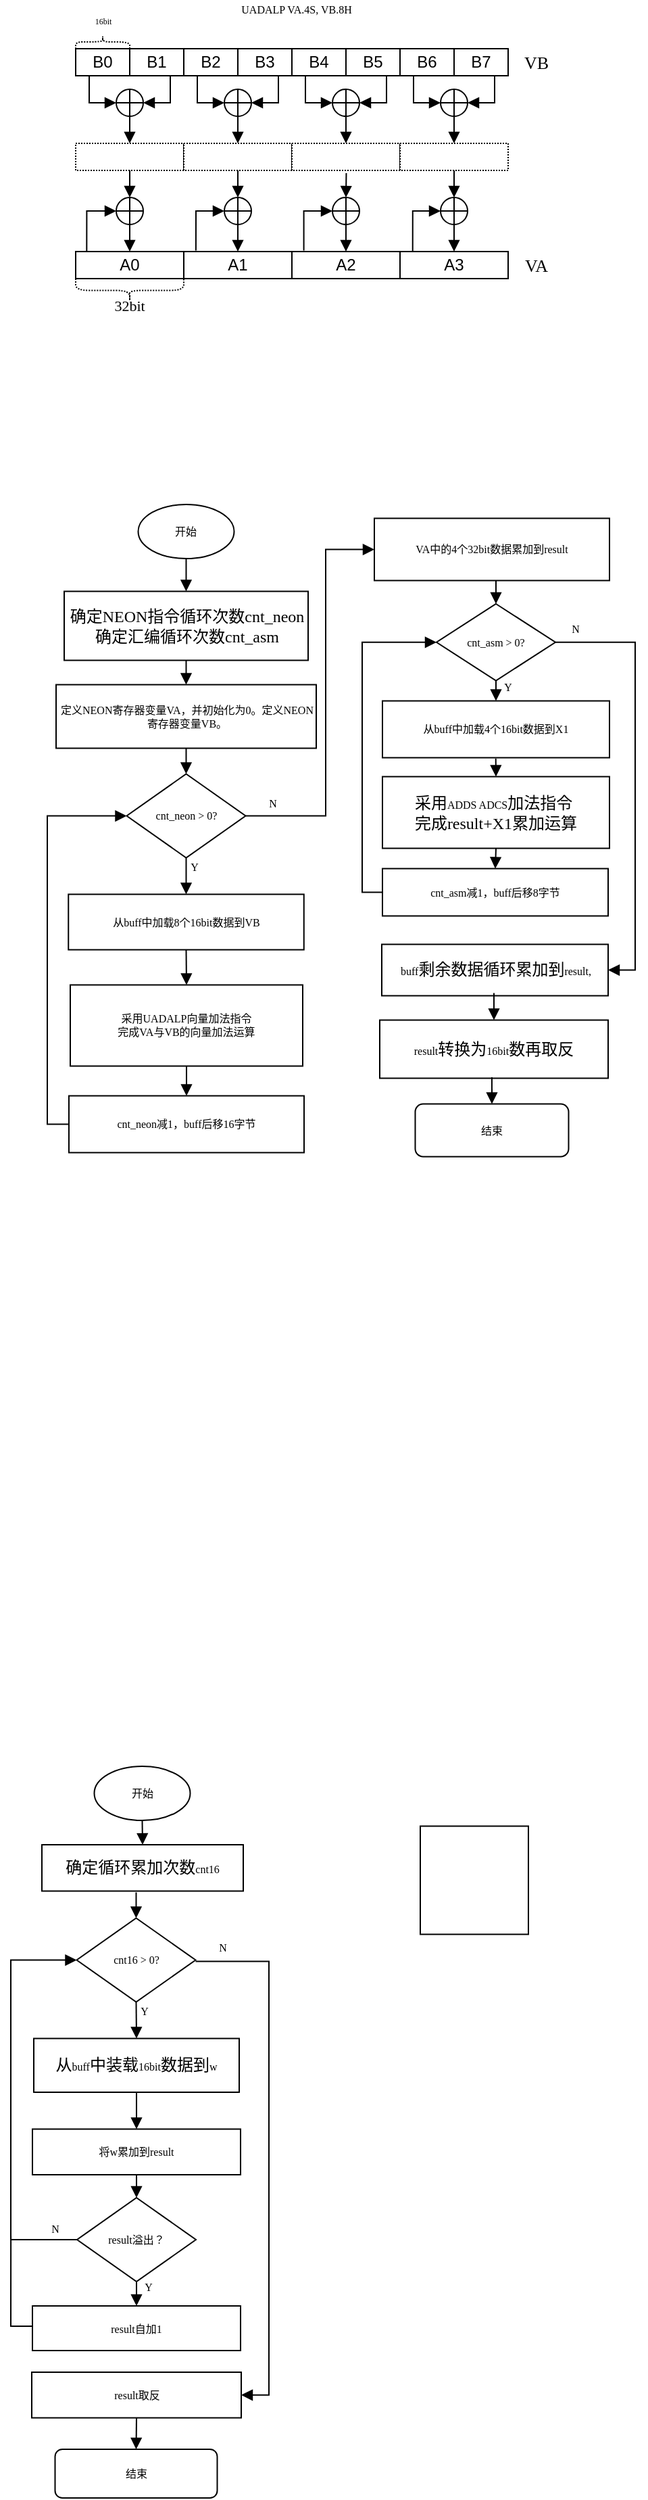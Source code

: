 <mxfile version="13.6.10" type="github"><diagram id="Lnte_WEfcDO_MIfuDpNf" name="Page-1"><mxGraphModel dx="1422" dy="833" grid="0" gridSize="10" guides="1" tooltips="1" connect="1" arrows="1" fold="1" page="1" pageScale="1" pageWidth="827" pageHeight="1169" math="0" shadow="0"><root><mxCell id="0"/><mxCell id="1" parent="0"/><mxCell id="fcdrYSFOJbBy99ptjeKJ-1" value="B0" style="rounded=0;whiteSpace=wrap;html=1;" parent="1" vertex="1"><mxGeometry x="210" y="80" width="40" height="20" as="geometry"/></mxCell><mxCell id="fcdrYSFOJbBy99ptjeKJ-7" style="edgeStyle=none;rounded=0;orthogonalLoop=1;jettySize=auto;html=1;entryX=0.5;entryY=1;entryDx=0;entryDy=0;endArrow=none;endFill=0;" parent="1" edge="1"><mxGeometry relative="1" as="geometry"><mxPoint x="285" y="100" as="sourcePoint"/><mxPoint x="285" y="100" as="targetPoint"/></mxGeometry></mxCell><mxCell id="fcdrYSFOJbBy99ptjeKJ-10" style="edgeStyle=none;rounded=0;orthogonalLoop=1;jettySize=auto;html=1;endArrow=none;endFill=0;" parent="1" edge="1"><mxGeometry relative="1" as="geometry"><mxPoint x="270" y="100" as="sourcePoint"/><mxPoint x="270" y="100" as="targetPoint"/></mxGeometry></mxCell><mxCell id="fcdrYSFOJbBy99ptjeKJ-15" value="B1" style="rounded=0;whiteSpace=wrap;html=1;" parent="1" vertex="1"><mxGeometry x="250" y="80" width="40" height="20" as="geometry"/></mxCell><mxCell id="fcdrYSFOJbBy99ptjeKJ-19" style="edgeStyle=orthogonalEdgeStyle;rounded=0;orthogonalLoop=1;jettySize=auto;html=1;exitX=0;exitY=0.5;exitDx=0;exitDy=0;entryX=0.25;entryY=1;entryDx=0;entryDy=0;endArrow=none;endFill=0;startArrow=block;startFill=1;" parent="1" source="fcdrYSFOJbBy99ptjeKJ-16" target="fcdrYSFOJbBy99ptjeKJ-1" edge="1"><mxGeometry relative="1" as="geometry"/></mxCell><mxCell id="fcdrYSFOJbBy99ptjeKJ-21" style="edgeStyle=orthogonalEdgeStyle;rounded=0;orthogonalLoop=1;jettySize=auto;html=1;exitX=1;exitY=0.5;exitDx=0;exitDy=0;entryX=0.75;entryY=1;entryDx=0;entryDy=0;endArrow=none;endFill=0;startArrow=block;startFill=1;" parent="1" source="fcdrYSFOJbBy99ptjeKJ-16" target="fcdrYSFOJbBy99ptjeKJ-15" edge="1"><mxGeometry relative="1" as="geometry"/></mxCell><mxCell id="fcdrYSFOJbBy99ptjeKJ-16" value="" style="shape=orEllipse;perimeter=ellipsePerimeter;whiteSpace=wrap;html=1;backgroundOutline=1;" parent="1" vertex="1"><mxGeometry x="240" y="110" width="20" height="20" as="geometry"/></mxCell><mxCell id="fcdrYSFOJbBy99ptjeKJ-22" value="B2" style="rounded=0;whiteSpace=wrap;html=1;" parent="1" vertex="1"><mxGeometry x="290" y="80" width="40" height="20" as="geometry"/></mxCell><mxCell id="fcdrYSFOJbBy99ptjeKJ-23" style="edgeStyle=none;rounded=0;orthogonalLoop=1;jettySize=auto;html=1;entryX=0.5;entryY=1;entryDx=0;entryDy=0;endArrow=none;endFill=0;" parent="1" edge="1"><mxGeometry relative="1" as="geometry"><mxPoint x="365" y="100" as="sourcePoint"/><mxPoint x="365" y="100" as="targetPoint"/></mxGeometry></mxCell><mxCell id="fcdrYSFOJbBy99ptjeKJ-24" style="edgeStyle=none;rounded=0;orthogonalLoop=1;jettySize=auto;html=1;endArrow=none;endFill=0;" parent="1" edge="1"><mxGeometry relative="1" as="geometry"><mxPoint x="350" y="100" as="sourcePoint"/><mxPoint x="350" y="100" as="targetPoint"/></mxGeometry></mxCell><mxCell id="fcdrYSFOJbBy99ptjeKJ-25" value="B3" style="rounded=0;whiteSpace=wrap;html=1;" parent="1" vertex="1"><mxGeometry x="330" y="80" width="40" height="20" as="geometry"/></mxCell><mxCell id="fcdrYSFOJbBy99ptjeKJ-26" style="edgeStyle=orthogonalEdgeStyle;rounded=0;orthogonalLoop=1;jettySize=auto;html=1;exitX=0;exitY=0.5;exitDx=0;exitDy=0;entryX=0.25;entryY=1;entryDx=0;entryDy=0;endArrow=none;endFill=0;startArrow=block;startFill=1;" parent="1" source="fcdrYSFOJbBy99ptjeKJ-28" target="fcdrYSFOJbBy99ptjeKJ-22" edge="1"><mxGeometry relative="1" as="geometry"/></mxCell><mxCell id="fcdrYSFOJbBy99ptjeKJ-27" style="edgeStyle=orthogonalEdgeStyle;rounded=0;orthogonalLoop=1;jettySize=auto;html=1;exitX=1;exitY=0.5;exitDx=0;exitDy=0;entryX=0.75;entryY=1;entryDx=0;entryDy=0;endArrow=none;endFill=0;startArrow=block;startFill=1;" parent="1" source="fcdrYSFOJbBy99ptjeKJ-28" target="fcdrYSFOJbBy99ptjeKJ-25" edge="1"><mxGeometry relative="1" as="geometry"/></mxCell><mxCell id="fcdrYSFOJbBy99ptjeKJ-28" value="" style="shape=orEllipse;perimeter=ellipsePerimeter;whiteSpace=wrap;html=1;backgroundOutline=1;" parent="1" vertex="1"><mxGeometry x="320" y="110" width="20" height="20" as="geometry"/></mxCell><mxCell id="fcdrYSFOJbBy99ptjeKJ-29" value="B4" style="rounded=0;whiteSpace=wrap;html=1;" parent="1" vertex="1"><mxGeometry x="370" y="80" width="40" height="20" as="geometry"/></mxCell><mxCell id="fcdrYSFOJbBy99ptjeKJ-30" style="edgeStyle=none;rounded=0;orthogonalLoop=1;jettySize=auto;html=1;entryX=0.5;entryY=1;entryDx=0;entryDy=0;endArrow=none;endFill=0;" parent="1" edge="1"><mxGeometry relative="1" as="geometry"><mxPoint x="445" y="100" as="sourcePoint"/><mxPoint x="445" y="100" as="targetPoint"/></mxGeometry></mxCell><mxCell id="fcdrYSFOJbBy99ptjeKJ-31" style="edgeStyle=none;rounded=0;orthogonalLoop=1;jettySize=auto;html=1;endArrow=none;endFill=0;" parent="1" edge="1"><mxGeometry relative="1" as="geometry"><mxPoint x="430" y="100" as="sourcePoint"/><mxPoint x="430" y="100" as="targetPoint"/></mxGeometry></mxCell><mxCell id="fcdrYSFOJbBy99ptjeKJ-32" value="B5" style="rounded=0;whiteSpace=wrap;html=1;" parent="1" vertex="1"><mxGeometry x="410" y="80" width="40" height="20" as="geometry"/></mxCell><mxCell id="fcdrYSFOJbBy99ptjeKJ-33" style="edgeStyle=orthogonalEdgeStyle;rounded=0;orthogonalLoop=1;jettySize=auto;html=1;exitX=0;exitY=0.5;exitDx=0;exitDy=0;entryX=0.25;entryY=1;entryDx=0;entryDy=0;endArrow=none;endFill=0;startArrow=block;startFill=1;" parent="1" source="fcdrYSFOJbBy99ptjeKJ-35" target="fcdrYSFOJbBy99ptjeKJ-29" edge="1"><mxGeometry relative="1" as="geometry"/></mxCell><mxCell id="fcdrYSFOJbBy99ptjeKJ-34" style="edgeStyle=orthogonalEdgeStyle;rounded=0;orthogonalLoop=1;jettySize=auto;html=1;exitX=1;exitY=0.5;exitDx=0;exitDy=0;entryX=0.75;entryY=1;entryDx=0;entryDy=0;endArrow=none;endFill=0;startArrow=block;startFill=1;" parent="1" source="fcdrYSFOJbBy99ptjeKJ-35" target="fcdrYSFOJbBy99ptjeKJ-32" edge="1"><mxGeometry relative="1" as="geometry"/></mxCell><mxCell id="fcdrYSFOJbBy99ptjeKJ-35" value="" style="shape=orEllipse;perimeter=ellipsePerimeter;whiteSpace=wrap;html=1;backgroundOutline=1;" parent="1" vertex="1"><mxGeometry x="400" y="110" width="20" height="20" as="geometry"/></mxCell><mxCell id="fcdrYSFOJbBy99ptjeKJ-36" value="B6" style="rounded=0;whiteSpace=wrap;html=1;" parent="1" vertex="1"><mxGeometry x="450" y="80" width="40" height="20" as="geometry"/></mxCell><mxCell id="fcdrYSFOJbBy99ptjeKJ-37" style="edgeStyle=none;rounded=0;orthogonalLoop=1;jettySize=auto;html=1;entryX=0.5;entryY=1;entryDx=0;entryDy=0;endArrow=none;endFill=0;" parent="1" edge="1"><mxGeometry relative="1" as="geometry"><mxPoint x="525" y="100" as="sourcePoint"/><mxPoint x="525" y="100" as="targetPoint"/></mxGeometry></mxCell><mxCell id="fcdrYSFOJbBy99ptjeKJ-38" style="edgeStyle=none;rounded=0;orthogonalLoop=1;jettySize=auto;html=1;endArrow=none;endFill=0;" parent="1" edge="1"><mxGeometry relative="1" as="geometry"><mxPoint x="510" y="100" as="sourcePoint"/><mxPoint x="510" y="100" as="targetPoint"/></mxGeometry></mxCell><mxCell id="fcdrYSFOJbBy99ptjeKJ-39" value="B7" style="rounded=0;whiteSpace=wrap;html=1;" parent="1" vertex="1"><mxGeometry x="490" y="80" width="40" height="20" as="geometry"/></mxCell><mxCell id="fcdrYSFOJbBy99ptjeKJ-40" style="edgeStyle=orthogonalEdgeStyle;rounded=0;orthogonalLoop=1;jettySize=auto;html=1;exitX=0;exitY=0.5;exitDx=0;exitDy=0;entryX=0.25;entryY=1;entryDx=0;entryDy=0;endArrow=none;endFill=0;startArrow=block;startFill=1;" parent="1" source="fcdrYSFOJbBy99ptjeKJ-42" target="fcdrYSFOJbBy99ptjeKJ-36" edge="1"><mxGeometry relative="1" as="geometry"/></mxCell><mxCell id="fcdrYSFOJbBy99ptjeKJ-41" style="edgeStyle=orthogonalEdgeStyle;rounded=0;orthogonalLoop=1;jettySize=auto;html=1;exitX=1;exitY=0.5;exitDx=0;exitDy=0;entryX=0.75;entryY=1;entryDx=0;entryDy=0;endArrow=none;endFill=0;startArrow=block;startFill=1;" parent="1" source="fcdrYSFOJbBy99ptjeKJ-42" target="fcdrYSFOJbBy99ptjeKJ-39" edge="1"><mxGeometry relative="1" as="geometry"/></mxCell><mxCell id="fcdrYSFOJbBy99ptjeKJ-42" value="" style="shape=orEllipse;perimeter=ellipsePerimeter;whiteSpace=wrap;html=1;backgroundOutline=1;" parent="1" vertex="1"><mxGeometry x="480" y="110" width="20" height="20" as="geometry"/></mxCell><mxCell id="fcdrYSFOJbBy99ptjeKJ-57" style="edgeStyle=orthogonalEdgeStyle;rounded=0;orthogonalLoop=1;jettySize=auto;html=1;exitX=0.5;exitY=0;exitDx=0;exitDy=0;entryX=0.5;entryY=1;entryDx=0;entryDy=0;startArrow=block;startFill=1;endArrow=none;endFill=0;" parent="1" source="fcdrYSFOJbBy99ptjeKJ-44" target="fcdrYSFOJbBy99ptjeKJ-16" edge="1"><mxGeometry relative="1" as="geometry"/></mxCell><mxCell id="fcdrYSFOJbBy99ptjeKJ-44" value="" style="rounded=0;whiteSpace=wrap;html=1;dashed=1;dashPattern=1 1;" parent="1" vertex="1"><mxGeometry x="210" y="150" width="80" height="20" as="geometry"/></mxCell><mxCell id="fcdrYSFOJbBy99ptjeKJ-58" style="edgeStyle=orthogonalEdgeStyle;rounded=0;orthogonalLoop=1;jettySize=auto;html=1;exitX=0.5;exitY=0;exitDx=0;exitDy=0;entryX=0.5;entryY=1;entryDx=0;entryDy=0;startArrow=block;startFill=1;endArrow=none;endFill=0;" parent="1" source="fcdrYSFOJbBy99ptjeKJ-45" target="fcdrYSFOJbBy99ptjeKJ-28" edge="1"><mxGeometry relative="1" as="geometry"/></mxCell><mxCell id="fcdrYSFOJbBy99ptjeKJ-45" value="" style="rounded=0;whiteSpace=wrap;html=1;dashed=1;dashPattern=1 1;" parent="1" vertex="1"><mxGeometry x="290" y="150" width="80" height="20" as="geometry"/></mxCell><mxCell id="fcdrYSFOJbBy99ptjeKJ-59" style="edgeStyle=orthogonalEdgeStyle;rounded=0;orthogonalLoop=1;jettySize=auto;html=1;exitX=0.5;exitY=0;exitDx=0;exitDy=0;entryX=0.5;entryY=1;entryDx=0;entryDy=0;startArrow=block;startFill=1;endArrow=none;endFill=0;" parent="1" source="fcdrYSFOJbBy99ptjeKJ-46" target="fcdrYSFOJbBy99ptjeKJ-35" edge="1"><mxGeometry relative="1" as="geometry"/></mxCell><mxCell id="fcdrYSFOJbBy99ptjeKJ-46" value="" style="rounded=0;whiteSpace=wrap;html=1;dashed=1;dashPattern=1 1;" parent="1" vertex="1"><mxGeometry x="370" y="150" width="80" height="20" as="geometry"/></mxCell><mxCell id="fcdrYSFOJbBy99ptjeKJ-60" style="edgeStyle=orthogonalEdgeStyle;rounded=0;orthogonalLoop=1;jettySize=auto;html=1;exitX=0.5;exitY=0;exitDx=0;exitDy=0;entryX=0.5;entryY=1;entryDx=0;entryDy=0;startArrow=block;startFill=1;endArrow=none;endFill=0;" parent="1" source="fcdrYSFOJbBy99ptjeKJ-47" target="fcdrYSFOJbBy99ptjeKJ-42" edge="1"><mxGeometry relative="1" as="geometry"/></mxCell><mxCell id="fcdrYSFOJbBy99ptjeKJ-47" value="" style="rounded=0;whiteSpace=wrap;html=1;dashed=1;dashPattern=1 1;" parent="1" vertex="1"><mxGeometry x="450" y="150" width="80" height="20" as="geometry"/></mxCell><mxCell id="fcdrYSFOJbBy99ptjeKJ-65" style="edgeStyle=orthogonalEdgeStyle;rounded=0;orthogonalLoop=1;jettySize=auto;html=1;exitX=0.5;exitY=0;exitDx=0;exitDy=0;entryX=0.5;entryY=1;entryDx=0;entryDy=0;startArrow=block;startFill=1;endArrow=none;endFill=0;" parent="1" source="fcdrYSFOJbBy99ptjeKJ-48" target="fcdrYSFOJbBy99ptjeKJ-52" edge="1"><mxGeometry relative="1" as="geometry"/></mxCell><mxCell id="fcdrYSFOJbBy99ptjeKJ-48" value="A0" style="rounded=0;whiteSpace=wrap;html=1;" parent="1" vertex="1"><mxGeometry x="210" y="230" width="80" height="20" as="geometry"/></mxCell><mxCell id="fcdrYSFOJbBy99ptjeKJ-66" style="edgeStyle=orthogonalEdgeStyle;rounded=0;orthogonalLoop=1;jettySize=auto;html=1;exitX=0.5;exitY=0;exitDx=0;exitDy=0;entryX=0.5;entryY=1;entryDx=0;entryDy=0;startArrow=block;startFill=1;endArrow=none;endFill=0;" parent="1" source="fcdrYSFOJbBy99ptjeKJ-49" target="fcdrYSFOJbBy99ptjeKJ-53" edge="1"><mxGeometry relative="1" as="geometry"/></mxCell><mxCell id="fcdrYSFOJbBy99ptjeKJ-49" value="A1" style="rounded=0;whiteSpace=wrap;html=1;" parent="1" vertex="1"><mxGeometry x="290" y="230" width="80" height="20" as="geometry"/></mxCell><mxCell id="fcdrYSFOJbBy99ptjeKJ-67" style="edgeStyle=orthogonalEdgeStyle;rounded=0;orthogonalLoop=1;jettySize=auto;html=1;exitX=0.5;exitY=0;exitDx=0;exitDy=0;entryX=0.5;entryY=1;entryDx=0;entryDy=0;startArrow=block;startFill=1;endArrow=none;endFill=0;" parent="1" source="fcdrYSFOJbBy99ptjeKJ-50" target="fcdrYSFOJbBy99ptjeKJ-54" edge="1"><mxGeometry relative="1" as="geometry"/></mxCell><mxCell id="fcdrYSFOJbBy99ptjeKJ-50" value="A2" style="rounded=0;whiteSpace=wrap;html=1;" parent="1" vertex="1"><mxGeometry x="370" y="230" width="80" height="20" as="geometry"/></mxCell><mxCell id="fcdrYSFOJbBy99ptjeKJ-68" style="edgeStyle=orthogonalEdgeStyle;rounded=0;orthogonalLoop=1;jettySize=auto;html=1;exitX=0.5;exitY=0;exitDx=0;exitDy=0;entryX=0.5;entryY=1;entryDx=0;entryDy=0;startArrow=block;startFill=1;endArrow=none;endFill=0;" parent="1" source="fcdrYSFOJbBy99ptjeKJ-51" target="fcdrYSFOJbBy99ptjeKJ-55" edge="1"><mxGeometry relative="1" as="geometry"/></mxCell><mxCell id="fcdrYSFOJbBy99ptjeKJ-51" value="A3" style="rounded=0;whiteSpace=wrap;html=1;" parent="1" vertex="1"><mxGeometry x="450" y="230" width="80" height="20" as="geometry"/></mxCell><mxCell id="fcdrYSFOJbBy99ptjeKJ-64" style="edgeStyle=orthogonalEdgeStyle;rounded=0;orthogonalLoop=1;jettySize=auto;html=1;exitX=0.5;exitY=0;exitDx=0;exitDy=0;entryX=0.5;entryY=1;entryDx=0;entryDy=0;startArrow=block;startFill=1;endArrow=none;endFill=0;" parent="1" source="fcdrYSFOJbBy99ptjeKJ-52" target="fcdrYSFOJbBy99ptjeKJ-44" edge="1"><mxGeometry relative="1" as="geometry"/></mxCell><mxCell id="fcdrYSFOJbBy99ptjeKJ-72" style="edgeStyle=orthogonalEdgeStyle;rounded=0;orthogonalLoop=1;jettySize=auto;html=1;exitX=0;exitY=0.5;exitDx=0;exitDy=0;entryX=0.102;entryY=-0.026;entryDx=0;entryDy=0;entryPerimeter=0;startArrow=block;startFill=1;endArrow=none;endFill=0;" parent="1" source="fcdrYSFOJbBy99ptjeKJ-52" target="fcdrYSFOJbBy99ptjeKJ-48" edge="1"><mxGeometry relative="1" as="geometry"/></mxCell><mxCell id="fcdrYSFOJbBy99ptjeKJ-52" value="" style="shape=orEllipse;perimeter=ellipsePerimeter;whiteSpace=wrap;html=1;backgroundOutline=1;" parent="1" vertex="1"><mxGeometry x="240" y="190" width="20" height="20" as="geometry"/></mxCell><mxCell id="fcdrYSFOJbBy99ptjeKJ-63" style="edgeStyle=orthogonalEdgeStyle;rounded=0;orthogonalLoop=1;jettySize=auto;html=1;exitX=0.5;exitY=0;exitDx=0;exitDy=0;entryX=0.5;entryY=1;entryDx=0;entryDy=0;startArrow=block;startFill=1;endArrow=none;endFill=0;" parent="1" source="fcdrYSFOJbBy99ptjeKJ-53" target="fcdrYSFOJbBy99ptjeKJ-45" edge="1"><mxGeometry relative="1" as="geometry"/></mxCell><mxCell id="fcdrYSFOJbBy99ptjeKJ-71" style="edgeStyle=orthogonalEdgeStyle;rounded=0;orthogonalLoop=1;jettySize=auto;html=1;exitX=0;exitY=0.5;exitDx=0;exitDy=0;entryX=0.112;entryY=-0.04;entryDx=0;entryDy=0;entryPerimeter=0;startArrow=block;startFill=1;endArrow=none;endFill=0;" parent="1" source="fcdrYSFOJbBy99ptjeKJ-53" target="fcdrYSFOJbBy99ptjeKJ-49" edge="1"><mxGeometry relative="1" as="geometry"/></mxCell><mxCell id="fcdrYSFOJbBy99ptjeKJ-53" value="" style="shape=orEllipse;perimeter=ellipsePerimeter;whiteSpace=wrap;html=1;backgroundOutline=1;" parent="1" vertex="1"><mxGeometry x="320" y="190" width="20" height="20" as="geometry"/></mxCell><mxCell id="fcdrYSFOJbBy99ptjeKJ-62" style="edgeStyle=orthogonalEdgeStyle;rounded=0;orthogonalLoop=1;jettySize=auto;html=1;exitX=0.5;exitY=0;exitDx=0;exitDy=0;entryX=0.503;entryY=1.099;entryDx=0;entryDy=0;entryPerimeter=0;startArrow=block;startFill=1;endArrow=none;endFill=0;" parent="1" source="fcdrYSFOJbBy99ptjeKJ-54" target="fcdrYSFOJbBy99ptjeKJ-46" edge="1"><mxGeometry relative="1" as="geometry"/></mxCell><mxCell id="fcdrYSFOJbBy99ptjeKJ-70" style="edgeStyle=orthogonalEdgeStyle;rounded=0;orthogonalLoop=1;jettySize=auto;html=1;exitX=0;exitY=0.5;exitDx=0;exitDy=0;entryX=0.11;entryY=-0.035;entryDx=0;entryDy=0;entryPerimeter=0;startArrow=block;startFill=1;endArrow=none;endFill=0;" parent="1" source="fcdrYSFOJbBy99ptjeKJ-54" target="fcdrYSFOJbBy99ptjeKJ-50" edge="1"><mxGeometry relative="1" as="geometry"/></mxCell><mxCell id="fcdrYSFOJbBy99ptjeKJ-54" value="" style="shape=orEllipse;perimeter=ellipsePerimeter;whiteSpace=wrap;html=1;backgroundOutline=1;" parent="1" vertex="1"><mxGeometry x="400" y="190" width="20" height="20" as="geometry"/></mxCell><mxCell id="fcdrYSFOJbBy99ptjeKJ-61" style="edgeStyle=orthogonalEdgeStyle;rounded=0;orthogonalLoop=1;jettySize=auto;html=1;exitX=0.5;exitY=0;exitDx=0;exitDy=0;entryX=0.5;entryY=1;entryDx=0;entryDy=0;startArrow=block;startFill=1;endArrow=none;endFill=0;" parent="1" source="fcdrYSFOJbBy99ptjeKJ-55" target="fcdrYSFOJbBy99ptjeKJ-47" edge="1"><mxGeometry relative="1" as="geometry"/></mxCell><mxCell id="fcdrYSFOJbBy99ptjeKJ-69" style="edgeStyle=orthogonalEdgeStyle;rounded=0;orthogonalLoop=1;jettySize=auto;html=1;exitX=0;exitY=0.5;exitDx=0;exitDy=0;entryX=0.117;entryY=-0.004;entryDx=0;entryDy=0;entryPerimeter=0;startArrow=block;startFill=1;endArrow=none;endFill=0;" parent="1" source="fcdrYSFOJbBy99ptjeKJ-55" target="fcdrYSFOJbBy99ptjeKJ-51" edge="1"><mxGeometry relative="1" as="geometry"/></mxCell><mxCell id="fcdrYSFOJbBy99ptjeKJ-55" value="" style="shape=orEllipse;perimeter=ellipsePerimeter;whiteSpace=wrap;html=1;backgroundOutline=1;" parent="1" vertex="1"><mxGeometry x="480" y="190" width="20" height="20" as="geometry"/></mxCell><mxCell id="fcdrYSFOJbBy99ptjeKJ-73" value="" style="shape=curlyBracket;whiteSpace=wrap;html=1;rounded=1;dashed=1;dashPattern=1 1;rotation=90;" parent="1" vertex="1"><mxGeometry x="225" y="55" width="10" height="40" as="geometry"/></mxCell><mxCell id="fcdrYSFOJbBy99ptjeKJ-75" value="16bit" style="text;html=1;align=center;verticalAlign=middle;resizable=0;points=[];autosize=1;fontSize=6;fontFamily=Times New Roman;" parent="1" vertex="1"><mxGeometry x="210" y="55" width="40" height="10" as="geometry"/></mxCell><mxCell id="fcdrYSFOJbBy99ptjeKJ-76" value="" style="shape=curlyBracket;whiteSpace=wrap;html=1;rounded=1;dashed=1;dashPattern=1 1;fontFamily=Times New Roman;fontSize=6;fontColor=#000000;rotation=-90;size=0.5;" parent="1" vertex="1"><mxGeometry x="241.25" y="218.75" width="17.5" height="80" as="geometry"/></mxCell><mxCell id="fcdrYSFOJbBy99ptjeKJ-78" value="&lt;font style=&quot;font-size: 11px&quot;&gt;32bit&lt;/font&gt;" style="text;html=1;strokeColor=none;fillColor=none;align=center;verticalAlign=middle;whiteSpace=wrap;rounded=0;dashed=1;dashPattern=1 1;fontFamily=Times New Roman;fontSize=2;fontColor=#000000;" parent="1" vertex="1"><mxGeometry x="230" y="260" width="40" height="20" as="geometry"/></mxCell><mxCell id="fcdrYSFOJbBy99ptjeKJ-110" value="&lt;font style=&quot;font-size: 13px&quot;&gt;VB&lt;/font&gt;" style="text;html=1;strokeColor=none;fillColor=none;align=center;verticalAlign=middle;whiteSpace=wrap;rounded=0;dashed=1;dashPattern=1 1;fontFamily=Times New Roman;fontSize=2;fontColor=#000000;" parent="1" vertex="1"><mxGeometry x="533" y="80" width="36" height="19" as="geometry"/></mxCell><mxCell id="fcdrYSFOJbBy99ptjeKJ-111" value="&lt;font style=&quot;font-size: 13px&quot;&gt;VA&lt;/font&gt;" style="text;html=1;strokeColor=none;fillColor=none;align=center;verticalAlign=middle;whiteSpace=wrap;rounded=0;dashed=1;dashPattern=1 1;fontFamily=Times New Roman;fontSize=2;fontColor=#000000;" parent="1" vertex="1"><mxGeometry x="531" y="230" width="40" height="20" as="geometry"/></mxCell><mxCell id="fcdrYSFOJbBy99ptjeKJ-112" value="UADALP VA.4S, VB.8H" style="text;html=1;align=center;verticalAlign=middle;resizable=0;points=[];autosize=1;fontSize=8;fontFamily=Times New Roman;fontColor=#000000;" parent="1" vertex="1"><mxGeometry x="306" y="44" width="133" height="14" as="geometry"/></mxCell><mxCell id="fcdrYSFOJbBy99ptjeKJ-113" value="开始" style="ellipse;whiteSpace=wrap;html=1;fontFamily=Times New Roman;fontSize=8;fontColor=#000000;" parent="1" vertex="1"><mxGeometry x="256.25" y="417" width="71" height="40" as="geometry"/></mxCell><mxCell id="fcdrYSFOJbBy99ptjeKJ-134" style="edgeStyle=orthogonalEdgeStyle;rounded=0;orthogonalLoop=1;jettySize=auto;html=1;exitX=0.5;exitY=0;exitDx=0;exitDy=0;entryX=0.5;entryY=1;entryDx=0;entryDy=0;startArrow=block;startFill=1;endArrow=none;endFill=0;fontFamily=Times New Roman;fontSize=8;fontColor=#000000;" parent="1" source="fcdrYSFOJbBy99ptjeKJ-114" target="fcdrYSFOJbBy99ptjeKJ-113" edge="1"><mxGeometry relative="1" as="geometry"/></mxCell><mxCell id="fcdrYSFOJbBy99ptjeKJ-114" value="&lt;span style=&quot;font-size: 12px;&quot;&gt;确定&lt;/span&gt;&lt;span style=&quot;font-size: 12px;&quot;&gt;NEON&lt;/span&gt;&lt;font face=&quot;楷体_GB2312&quot; style=&quot;font-size: 12px;&quot;&gt;指令循环次数&lt;/font&gt;&lt;span style=&quot;font-size: 12px;&quot;&gt;cnt_neon&lt;/span&gt;&lt;span style=&quot;font-size: 12px;&quot;&gt;&lt;br&gt;&lt;/span&gt;&lt;p class=&quot;MsoNormal&quot; style=&quot;margin: 0pt 0pt 0.0pt;&quot;&gt;&lt;font style=&quot;font-size: 12px&quot;&gt;&lt;span&gt;&lt;font face=&quot;楷体_GB2312&quot; style=&quot;font-size: 12px&quot;&gt;确定汇编循环次数&lt;/font&gt;&lt;/span&gt;&lt;span&gt;cnt_asm&lt;/span&gt;&lt;/font&gt;&lt;/p&gt;" style="rounded=0;whiteSpace=wrap;html=1;fontFamily=Times New Roman;fontSize=8;fontColor=#000000;align=center;" parent="1" vertex="1"><mxGeometry x="201.5" y="481.25" width="180.5" height="51" as="geometry"/></mxCell><mxCell id="fcdrYSFOJbBy99ptjeKJ-136" style="edgeStyle=orthogonalEdgeStyle;rounded=0;orthogonalLoop=1;jettySize=auto;html=1;exitX=0.5;exitY=0;exitDx=0;exitDy=0;entryX=0.5;entryY=1;entryDx=0;entryDy=0;startArrow=block;startFill=1;endArrow=none;endFill=0;fontFamily=Times New Roman;fontSize=8;fontColor=#000000;" parent="1" source="fcdrYSFOJbBy99ptjeKJ-115" target="fcdrYSFOJbBy99ptjeKJ-118" edge="1"><mxGeometry relative="1" as="geometry"/></mxCell><mxCell id="fcdrYSFOJbBy99ptjeKJ-143" style="edgeStyle=orthogonalEdgeStyle;rounded=0;orthogonalLoop=1;jettySize=auto;html=1;exitX=0;exitY=0.5;exitDx=0;exitDy=0;entryX=0;entryY=0.5;entryDx=0;entryDy=0;startArrow=block;startFill=1;endArrow=none;endFill=0;fontFamily=Times New Roman;fontSize=8;fontColor=#000000;" parent="1" source="fcdrYSFOJbBy99ptjeKJ-115" target="fcdrYSFOJbBy99ptjeKJ-119" edge="1"><mxGeometry relative="1" as="geometry"><Array as="points"><mxPoint x="189" y="647.25"/><mxPoint x="189" y="875.25"/></Array></mxGeometry></mxCell><mxCell id="fcdrYSFOJbBy99ptjeKJ-115" value="cnt_neon &amp;gt; 0?" style="rhombus;whiteSpace=wrap;html=1;fontFamily=Times New Roman;fontSize=8;fontColor=#000000;align=center;" parent="1" vertex="1"><mxGeometry x="247.75" y="616.25" width="88" height="62" as="geometry"/></mxCell><mxCell id="fcdrYSFOJbBy99ptjeKJ-137" style="edgeStyle=orthogonalEdgeStyle;rounded=0;orthogonalLoop=1;jettySize=auto;html=1;exitX=0.5;exitY=0;exitDx=0;exitDy=0;entryX=0.5;entryY=1;entryDx=0;entryDy=0;startArrow=block;startFill=1;endArrow=none;endFill=0;fontFamily=Times New Roman;fontSize=8;fontColor=#000000;" parent="1" source="fcdrYSFOJbBy99ptjeKJ-116" target="fcdrYSFOJbBy99ptjeKJ-115" edge="1"><mxGeometry relative="1" as="geometry"/></mxCell><mxCell id="fcdrYSFOJbBy99ptjeKJ-116" value="从buff中加载8个16bit数据到VB" style="rounded=0;whiteSpace=wrap;html=1;fontFamily=Times New Roman;fontSize=8;fontColor=#000000;align=center;" parent="1" vertex="1"><mxGeometry x="204.63" y="705.25" width="174.25" height="41" as="geometry"/></mxCell><mxCell id="fcdrYSFOJbBy99ptjeKJ-138" style="edgeStyle=orthogonalEdgeStyle;rounded=0;orthogonalLoop=1;jettySize=auto;html=1;exitX=0.5;exitY=0;exitDx=0;exitDy=0;entryX=0.5;entryY=1;entryDx=0;entryDy=0;startArrow=block;startFill=1;endArrow=none;endFill=0;fontFamily=Times New Roman;fontSize=8;fontColor=#000000;" parent="1" source="fcdrYSFOJbBy99ptjeKJ-117" target="fcdrYSFOJbBy99ptjeKJ-116" edge="1"><mxGeometry relative="1" as="geometry"/></mxCell><mxCell id="fcdrYSFOJbBy99ptjeKJ-117" value="采用UADALP向量加法指令&lt;br&gt;完成VA与VB的向量加法运算" style="rounded=0;whiteSpace=wrap;html=1;fontFamily=Times New Roman;fontSize=8;fontColor=#000000;align=center;" parent="1" vertex="1"><mxGeometry x="206" y="772.25" width="172" height="60" as="geometry"/></mxCell><mxCell id="fcdrYSFOJbBy99ptjeKJ-135" style="edgeStyle=orthogonalEdgeStyle;rounded=0;orthogonalLoop=1;jettySize=auto;html=1;exitX=0.5;exitY=0;exitDx=0;exitDy=0;entryX=0.5;entryY=1;entryDx=0;entryDy=0;startArrow=block;startFill=1;endArrow=none;endFill=0;fontFamily=Times New Roman;fontSize=8;fontColor=#000000;" parent="1" source="fcdrYSFOJbBy99ptjeKJ-118" target="fcdrYSFOJbBy99ptjeKJ-114" edge="1"><mxGeometry relative="1" as="geometry"/></mxCell><mxCell id="fcdrYSFOJbBy99ptjeKJ-118" value="定义NEON寄存器变量VA，并初始化为0。定义NEON寄存器变量VB。" style="rounded=0;whiteSpace=wrap;html=1;fontFamily=Times New Roman;fontSize=8;fontColor=#000000;align=center;" parent="1" vertex="1"><mxGeometry x="195.5" y="550.25" width="192.5" height="47" as="geometry"/></mxCell><mxCell id="fcdrYSFOJbBy99ptjeKJ-141" style="edgeStyle=orthogonalEdgeStyle;rounded=0;orthogonalLoop=1;jettySize=auto;html=1;exitX=0.5;exitY=0;exitDx=0;exitDy=0;entryX=0.5;entryY=1;entryDx=0;entryDy=0;startArrow=block;startFill=1;endArrow=none;endFill=0;fontFamily=Times New Roman;fontSize=8;fontColor=#000000;" parent="1" source="fcdrYSFOJbBy99ptjeKJ-119" target="fcdrYSFOJbBy99ptjeKJ-117" edge="1"><mxGeometry relative="1" as="geometry"/></mxCell><mxCell id="fcdrYSFOJbBy99ptjeKJ-119" value="cnt_neon减1，buff后移16字节" style="rounded=0;whiteSpace=wrap;html=1;fontFamily=Times New Roman;fontSize=8;fontColor=#000000;align=center;" parent="1" vertex="1"><mxGeometry x="205" y="854.25" width="174" height="42" as="geometry"/></mxCell><mxCell id="fcdrYSFOJbBy99ptjeKJ-150" style="edgeStyle=orthogonalEdgeStyle;rounded=0;orthogonalLoop=1;jettySize=auto;html=1;startArrow=block;startFill=1;endArrow=none;endFill=0;fontFamily=Times New Roman;fontSize=8;fontColor=#000000;" parent="1" source="fcdrYSFOJbBy99ptjeKJ-120" edge="1"><mxGeometry relative="1" as="geometry"><mxPoint x="521" y="486.25" as="targetPoint"/></mxGeometry></mxCell><mxCell id="fcdrYSFOJbBy99ptjeKJ-157" style="edgeStyle=orthogonalEdgeStyle;rounded=0;orthogonalLoop=1;jettySize=auto;html=1;exitX=0;exitY=0.5;exitDx=0;exitDy=0;entryX=0;entryY=0.5;entryDx=0;entryDy=0;startArrow=block;startFill=1;endArrow=none;endFill=0;fontFamily=Times New Roman;fontSize=8;fontColor=#000000;" parent="1" source="fcdrYSFOJbBy99ptjeKJ-120" target="fcdrYSFOJbBy99ptjeKJ-123" edge="1"><mxGeometry relative="1" as="geometry"><Array as="points"><mxPoint x="422" y="519.25"/><mxPoint x="422" y="704.25"/></Array></mxGeometry></mxCell><mxCell id="fcdrYSFOJbBy99ptjeKJ-120" value="cnt_asm &amp;gt; 0?" style="rhombus;whiteSpace=wrap;html=1;fontFamily=Times New Roman;fontSize=8;fontColor=#000000;align=center;" parent="1" vertex="1"><mxGeometry x="477" y="490.5" width="88" height="56.75" as="geometry"/></mxCell><mxCell id="fcdrYSFOJbBy99ptjeKJ-152" style="edgeStyle=orthogonalEdgeStyle;rounded=0;orthogonalLoop=1;jettySize=auto;html=1;exitX=0.5;exitY=0;exitDx=0;exitDy=0;entryX=0.5;entryY=1;entryDx=0;entryDy=0;startArrow=block;startFill=1;endArrow=none;endFill=0;fontFamily=Times New Roman;fontSize=8;fontColor=#000000;" parent="1" source="fcdrYSFOJbBy99ptjeKJ-121" target="fcdrYSFOJbBy99ptjeKJ-120" edge="1"><mxGeometry relative="1" as="geometry"/></mxCell><mxCell id="fcdrYSFOJbBy99ptjeKJ-121" value="从buff中加载4个16bit数据到X1" style="rounded=0;whiteSpace=wrap;html=1;fontFamily=Times New Roman;fontSize=8;fontColor=#000000;align=center;" parent="1" vertex="1"><mxGeometry x="437" y="562.25" width="168" height="42" as="geometry"/></mxCell><mxCell id="fcdrYSFOJbBy99ptjeKJ-153" style="edgeStyle=orthogonalEdgeStyle;rounded=0;orthogonalLoop=1;jettySize=auto;html=1;exitX=0.5;exitY=0;exitDx=0;exitDy=0;startArrow=block;startFill=1;endArrow=none;endFill=0;fontFamily=Times New Roman;fontSize=8;fontColor=#000000;" parent="1" source="fcdrYSFOJbBy99ptjeKJ-122" edge="1"><mxGeometry relative="1" as="geometry"><mxPoint x="520.857" y="604.821" as="targetPoint"/></mxGeometry></mxCell><mxCell id="fcdrYSFOJbBy99ptjeKJ-122" value="&lt;p class=&quot;MsoNormal&quot; style=&quot;margin: 0pt 0pt 0.0pt ; text-align: justify&quot;&gt;&lt;span&gt;&lt;font face=&quot;楷体_GB2312&quot; style=&quot;font-size: 12px&quot;&gt;采用&lt;/font&gt;&lt;/span&gt;&lt;span&gt;ADDS ADCS&lt;/span&gt;&lt;span&gt;&lt;font face=&quot;楷体_GB2312&quot; style=&quot;font-size: 12px&quot;&gt;加法指令&lt;/font&gt;&lt;/span&gt;&lt;/p&gt;&lt;p class=&quot;MsoNormal&quot; style=&quot;margin: 0pt 0pt 0.0pt ; text-align: justify&quot;&gt;&lt;span&gt;&lt;font face=&quot;楷体_GB2312&quot; style=&quot;font-size: 12px&quot;&gt;完成result+X1累加运算&lt;/font&gt;&lt;/span&gt;&lt;/p&gt;" style="rounded=0;whiteSpace=wrap;html=1;fontFamily=Times New Roman;fontSize=8;fontColor=#000000;align=center;" parent="1" vertex="1"><mxGeometry x="437" y="618.25" width="168" height="53" as="geometry"/></mxCell><mxCell id="fcdrYSFOJbBy99ptjeKJ-154" style="edgeStyle=orthogonalEdgeStyle;rounded=0;orthogonalLoop=1;jettySize=auto;html=1;exitX=0.5;exitY=0;exitDx=0;exitDy=0;entryX=0.5;entryY=1;entryDx=0;entryDy=0;startArrow=block;startFill=1;endArrow=none;endFill=0;fontFamily=Times New Roman;fontSize=8;fontColor=#000000;" parent="1" source="fcdrYSFOJbBy99ptjeKJ-123" target="fcdrYSFOJbBy99ptjeKJ-122" edge="1"><mxGeometry relative="1" as="geometry"/></mxCell><mxCell id="fcdrYSFOJbBy99ptjeKJ-123" value="cnt_asm减1，buff后移8字节" style="rounded=0;whiteSpace=wrap;html=1;fontFamily=Times New Roman;fontSize=8;fontColor=#000000;align=center;" parent="1" vertex="1"><mxGeometry x="437" y="686.25" width="167" height="35" as="geometry"/></mxCell><mxCell id="fcdrYSFOJbBy99ptjeKJ-159" style="edgeStyle=orthogonalEdgeStyle;rounded=0;orthogonalLoop=1;jettySize=auto;html=1;exitX=1;exitY=0.5;exitDx=0;exitDy=0;entryX=1;entryY=0.5;entryDx=0;entryDy=0;startArrow=block;startFill=1;endArrow=none;endFill=0;fontFamily=Times New Roman;fontSize=8;fontColor=#000000;" parent="1" source="fcdrYSFOJbBy99ptjeKJ-125" target="fcdrYSFOJbBy99ptjeKJ-120" edge="1"><mxGeometry relative="1" as="geometry"/></mxCell><mxCell id="fcdrYSFOJbBy99ptjeKJ-125" value="&lt;p class=&quot;MsoNormal&quot; style=&quot;margin: 0pt 0pt 0.0pt ; text-align: justify&quot;&gt;&lt;span&gt;buff&lt;/span&gt;&lt;span&gt;&lt;font face=&quot;楷体_GB2312&quot; style=&quot;font-size: 12px&quot;&gt;剩余数据循环累加到&lt;/font&gt;&lt;/span&gt;&lt;span&gt;result&lt;/span&gt;&lt;span&gt;,&lt;/span&gt;&lt;/p&gt;" style="rounded=0;whiteSpace=wrap;html=1;fontFamily=Times New Roman;fontSize=8;fontColor=#000000;align=center;" parent="1" vertex="1"><mxGeometry x="436.5" y="742.25" width="167.5" height="38" as="geometry"/></mxCell><mxCell id="fcdrYSFOJbBy99ptjeKJ-160" style="edgeStyle=orthogonalEdgeStyle;rounded=0;orthogonalLoop=1;jettySize=auto;html=1;startArrow=block;startFill=1;endArrow=none;endFill=0;fontFamily=Times New Roman;fontSize=8;fontColor=#000000;" parent="1" source="fcdrYSFOJbBy99ptjeKJ-126" edge="1"><mxGeometry relative="1" as="geometry"><mxPoint x="519.5" y="796.25" as="targetPoint"/></mxGeometry></mxCell><mxCell id="fcdrYSFOJbBy99ptjeKJ-126" value="&lt;p class=&quot;MsoNormal&quot; style=&quot;margin: 0pt 0pt 0.0pt ; text-align: justify&quot;&gt;&lt;span&gt;result&lt;/span&gt;&lt;span&gt;&lt;font face=&quot;楷体_GB2312&quot; style=&quot;font-size: 12px&quot;&gt;转换为&lt;/font&gt;16bit&lt;font face=&quot;楷体_GB2312&quot; style=&quot;font-size: 12px&quot;&gt;数再取反&lt;/font&gt;&lt;/span&gt;&lt;/p&gt;" style="rounded=0;whiteSpace=wrap;html=1;fontFamily=Times New Roman;fontSize=8;fontColor=#000000;align=center;" parent="1" vertex="1"><mxGeometry x="435" y="798.25" width="169" height="43" as="geometry"/></mxCell><mxCell id="fcdrYSFOJbBy99ptjeKJ-162" style="edgeStyle=orthogonalEdgeStyle;rounded=0;orthogonalLoop=1;jettySize=auto;html=1;exitX=0.5;exitY=0;exitDx=0;exitDy=0;startArrow=block;startFill=1;endArrow=none;endFill=0;fontFamily=Times New Roman;fontSize=8;fontColor=#000000;entryX=0.491;entryY=0.983;entryDx=0;entryDy=0;entryPerimeter=0;" parent="1" source="fcdrYSFOJbBy99ptjeKJ-127" target="fcdrYSFOJbBy99ptjeKJ-126" edge="1"><mxGeometry relative="1" as="geometry"><mxPoint x="518" y="845.964" as="targetPoint"/></mxGeometry></mxCell><mxCell id="fcdrYSFOJbBy99ptjeKJ-127" value="结束" style="rounded=1;whiteSpace=wrap;html=1;fontFamily=Times New Roman;fontSize=8;fontColor=#000000;align=center;" parent="1" vertex="1"><mxGeometry x="461.25" y="860.25" width="113.5" height="39" as="geometry"/></mxCell><mxCell id="fcdrYSFOJbBy99ptjeKJ-149" style="edgeStyle=orthogonalEdgeStyle;rounded=0;orthogonalLoop=1;jettySize=auto;html=1;exitX=0;exitY=0.5;exitDx=0;exitDy=0;entryX=1;entryY=0.5;entryDx=0;entryDy=0;startArrow=block;startFill=1;endArrow=none;endFill=0;fontFamily=Times New Roman;fontSize=8;fontColor=#000000;" parent="1" source="fcdrYSFOJbBy99ptjeKJ-129" target="fcdrYSFOJbBy99ptjeKJ-115" edge="1"><mxGeometry relative="1" as="geometry"><Array as="points"><mxPoint x="395" y="450.25"/><mxPoint x="395" y="647.25"/></Array></mxGeometry></mxCell><mxCell id="fcdrYSFOJbBy99ptjeKJ-129" value="VA中的4个32bit数据累加到result" style="rounded=0;whiteSpace=wrap;html=1;fontFamily=Times New Roman;fontSize=8;fontColor=#000000;align=center;" parent="1" vertex="1"><mxGeometry x="431" y="427.25" width="174" height="46" as="geometry"/></mxCell><mxCell id="fcdrYSFOJbBy99ptjeKJ-163" value="Y" style="text;html=1;strokeColor=none;fillColor=none;align=center;verticalAlign=middle;whiteSpace=wrap;rounded=0;fontFamily=Times New Roman;fontSize=8;fontColor=#000000;" parent="1" vertex="1"><mxGeometry x="278" y="675.25" width="40" height="20" as="geometry"/></mxCell><mxCell id="fcdrYSFOJbBy99ptjeKJ-164" value="N" style="text;html=1;strokeColor=none;fillColor=none;align=center;verticalAlign=middle;whiteSpace=wrap;rounded=0;fontFamily=Times New Roman;fontSize=8;fontColor=#000000;" parent="1" vertex="1"><mxGeometry x="335.75" y="628.25" width="40" height="20" as="geometry"/></mxCell><mxCell id="fcdrYSFOJbBy99ptjeKJ-165" value="Y" style="text;html=1;strokeColor=none;fillColor=none;align=center;verticalAlign=middle;whiteSpace=wrap;rounded=0;fontFamily=Times New Roman;fontSize=8;fontColor=#000000;" parent="1" vertex="1"><mxGeometry x="510" y="542.25" width="40" height="20" as="geometry"/></mxCell><mxCell id="fcdrYSFOJbBy99ptjeKJ-166" value="N" style="text;html=1;strokeColor=none;fillColor=none;align=center;verticalAlign=middle;whiteSpace=wrap;rounded=0;fontFamily=Times New Roman;fontSize=8;fontColor=#000000;" parent="1" vertex="1"><mxGeometry x="560" y="499.25" width="40" height="20" as="geometry"/></mxCell><mxCell id="fcdrYSFOJbBy99ptjeKJ-169" value="开始" style="ellipse;whiteSpace=wrap;html=1;fontFamily=Times New Roman;fontSize=8;fontColor=#000000;" parent="1" vertex="1"><mxGeometry x="223.75" y="1350" width="71" height="40" as="geometry"/></mxCell><mxCell id="fcdrYSFOJbBy99ptjeKJ-170" style="edgeStyle=orthogonalEdgeStyle;rounded=0;orthogonalLoop=1;jettySize=auto;html=1;exitX=0.5;exitY=0;exitDx=0;exitDy=0;entryX=0.5;entryY=1;entryDx=0;entryDy=0;startArrow=block;startFill=1;endArrow=none;endFill=0;fontFamily=Times New Roman;fontSize=8;fontColor=#000000;" parent="1" source="fcdrYSFOJbBy99ptjeKJ-171" target="fcdrYSFOJbBy99ptjeKJ-169" edge="1"><mxGeometry relative="1" as="geometry"/></mxCell><mxCell id="fcdrYSFOJbBy99ptjeKJ-171" value="&lt;p class=&quot;MsoNormal&quot; style=&quot;margin: 0pt 0pt 0.0pt ; text-align: justify&quot;&gt;&lt;span&gt;&lt;font face=&quot;楷体_GB2312&quot; style=&quot;font-size: 12px&quot;&gt;确定&lt;/font&gt;&lt;/span&gt;&lt;span&gt;&lt;font face=&quot;楷体_GB2312&quot; style=&quot;font-size: 12px&quot;&gt;循环&lt;/font&gt;&lt;/span&gt;&lt;span&gt;&lt;font face=&quot;楷体_GB2312&quot; style=&quot;font-size: 12px&quot;&gt;累&lt;/font&gt;&lt;/span&gt;&lt;span&gt;&lt;font face=&quot;楷体_GB2312&quot; style=&quot;font-size: 12px&quot;&gt;加次数&lt;/font&gt;&lt;/span&gt;&lt;span&gt;cnt16&lt;/span&gt;&lt;/p&gt;" style="rounded=0;whiteSpace=wrap;html=1;fontFamily=Times New Roman;fontSize=8;fontColor=#000000;align=center;" parent="1" vertex="1"><mxGeometry x="185" y="1408" width="149" height="34.25" as="geometry"/></mxCell><mxCell id="fcdrYSFOJbBy99ptjeKJ-172" style="edgeStyle=orthogonalEdgeStyle;rounded=0;orthogonalLoop=1;jettySize=auto;html=1;exitX=0.5;exitY=0;exitDx=0;exitDy=0;entryX=0.5;entryY=1;entryDx=0;entryDy=0;startArrow=block;startFill=1;endArrow=none;endFill=0;fontFamily=Times New Roman;fontSize=8;fontColor=#000000;" parent="1" source="fcdrYSFOJbBy99ptjeKJ-174" edge="1"><mxGeometry relative="1" as="geometry"><mxPoint x="254.75" y="1443.25" as="targetPoint"/></mxGeometry></mxCell><mxCell id="fcdrYSFOJbBy99ptjeKJ-215" style="edgeStyle=orthogonalEdgeStyle;rounded=0;orthogonalLoop=1;jettySize=auto;html=1;exitX=0;exitY=0.5;exitDx=0;exitDy=0;entryX=0;entryY=0.5;entryDx=0;entryDy=0;startArrow=block;startFill=1;endArrow=none;endFill=0;fontFamily=Times New Roman;fontSize=8;fontColor=#000000;" parent="1" source="fcdrYSFOJbBy99ptjeKJ-174" target="fcdrYSFOJbBy99ptjeKJ-204" edge="1"><mxGeometry relative="1" as="geometry"><Array as="points"><mxPoint x="162" y="1493"/><mxPoint x="162" y="1700"/></Array></mxGeometry></mxCell><mxCell id="fcdrYSFOJbBy99ptjeKJ-174" value="cnt16 &amp;gt; 0?" style="rhombus;whiteSpace=wrap;html=1;fontFamily=Times New Roman;fontSize=8;fontColor=#000000;align=center;" parent="1" vertex="1"><mxGeometry x="210.75" y="1462.25" width="88" height="62" as="geometry"/></mxCell><mxCell id="fcdrYSFOJbBy99ptjeKJ-175" style="edgeStyle=orthogonalEdgeStyle;rounded=0;orthogonalLoop=1;jettySize=auto;html=1;exitX=0.5;exitY=0;exitDx=0;exitDy=0;entryX=0.5;entryY=1;entryDx=0;entryDy=0;startArrow=block;startFill=1;endArrow=none;endFill=0;fontFamily=Times New Roman;fontSize=8;fontColor=#000000;" parent="1" source="fcdrYSFOJbBy99ptjeKJ-176" target="fcdrYSFOJbBy99ptjeKJ-174" edge="1"><mxGeometry relative="1" as="geometry"/></mxCell><mxCell id="fcdrYSFOJbBy99ptjeKJ-176" value="&lt;p class=&quot;MsoNormal&quot; style=&quot;margin: 0pt 0pt 0.0pt ; text-align: justify&quot;&gt;&lt;span&gt;&lt;font face=&quot;楷体_GB2312&quot; style=&quot;font-size: 12px&quot;&gt;从&lt;/font&gt;&lt;/span&gt;&lt;span&gt;buff&lt;/span&gt;&lt;span&gt;&lt;font face=&quot;楷体_GB2312&quot; style=&quot;font-size: 12px&quot;&gt;中装载&lt;/font&gt;16&lt;/span&gt;&lt;span&gt;bit&lt;/span&gt;&lt;span&gt;&lt;font face=&quot;楷体_GB2312&quot; style=&quot;font-size: 12px&quot;&gt;数据到&lt;/font&gt;&lt;/span&gt;&lt;span&gt;w&lt;/span&gt;&lt;/p&gt;" style="rounded=0;whiteSpace=wrap;html=1;fontFamily=Times New Roman;fontSize=8;fontColor=#000000;align=center;" parent="1" vertex="1"><mxGeometry x="179" y="1551.25" width="152" height="39.75" as="geometry"/></mxCell><mxCell id="fcdrYSFOJbBy99ptjeKJ-177" style="edgeStyle=orthogonalEdgeStyle;rounded=0;orthogonalLoop=1;jettySize=auto;html=1;exitX=0.5;exitY=0;exitDx=0;exitDy=0;entryX=0.5;entryY=1;entryDx=0;entryDy=0;startArrow=block;startFill=1;endArrow=none;endFill=0;fontFamily=Times New Roman;fontSize=8;fontColor=#000000;" parent="1" source="fcdrYSFOJbBy99ptjeKJ-178" target="fcdrYSFOJbBy99ptjeKJ-176" edge="1"><mxGeometry relative="1" as="geometry"/></mxCell><mxCell id="fcdrYSFOJbBy99ptjeKJ-178" value="将w累加到result" style="rounded=0;whiteSpace=wrap;html=1;fontFamily=Times New Roman;fontSize=8;fontColor=#000000;align=center;" parent="1" vertex="1"><mxGeometry x="178" y="1618.25" width="154" height="33.75" as="geometry"/></mxCell><mxCell id="fcdrYSFOJbBy99ptjeKJ-181" style="edgeStyle=orthogonalEdgeStyle;rounded=0;orthogonalLoop=1;jettySize=auto;html=1;exitX=0.5;exitY=0;exitDx=0;exitDy=0;entryX=0.5;entryY=1;entryDx=0;entryDy=0;startArrow=block;startFill=1;endArrow=none;endFill=0;fontFamily=Times New Roman;fontSize=8;fontColor=#000000;" parent="1" source="fcdrYSFOJbBy99ptjeKJ-204" target="fcdrYSFOJbBy99ptjeKJ-178" edge="1"><mxGeometry relative="1" as="geometry"><mxPoint x="255" y="1700.25" as="sourcePoint"/></mxGeometry></mxCell><mxCell id="fcdrYSFOJbBy99ptjeKJ-200" value="Y" style="text;html=1;strokeColor=none;fillColor=none;align=center;verticalAlign=middle;whiteSpace=wrap;rounded=0;fontFamily=Times New Roman;fontSize=8;fontColor=#000000;" parent="1" vertex="1"><mxGeometry x="241" y="1521.25" width="40" height="20" as="geometry"/></mxCell><mxCell id="fcdrYSFOJbBy99ptjeKJ-201" value="N" style="text;html=1;strokeColor=none;fillColor=none;align=center;verticalAlign=middle;whiteSpace=wrap;rounded=0;fontFamily=Times New Roman;fontSize=8;fontColor=#000000;" parent="1" vertex="1"><mxGeometry x="298.75" y="1474.25" width="40" height="20" as="geometry"/></mxCell><mxCell id="fcdrYSFOJbBy99ptjeKJ-211" style="edgeStyle=orthogonalEdgeStyle;rounded=0;orthogonalLoop=1;jettySize=auto;html=1;exitX=0.5;exitY=0;exitDx=0;exitDy=0;entryX=0.5;entryY=1;entryDx=0;entryDy=0;startArrow=block;startFill=1;endArrow=none;endFill=0;fontFamily=Times New Roman;fontSize=8;fontColor=#000000;" parent="1" source="fcdrYSFOJbBy99ptjeKJ-205" target="fcdrYSFOJbBy99ptjeKJ-204" edge="1"><mxGeometry relative="1" as="geometry"/></mxCell><mxCell id="fcdrYSFOJbBy99ptjeKJ-217" style="edgeStyle=orthogonalEdgeStyle;rounded=0;orthogonalLoop=1;jettySize=auto;html=1;exitX=0;exitY=0.5;exitDx=0;exitDy=0;startArrow=none;startFill=0;endArrow=none;endFill=0;fontFamily=Times New Roman;fontSize=8;fontColor=#000000;" parent="1" source="fcdrYSFOJbBy99ptjeKJ-205" edge="1"><mxGeometry relative="1" as="geometry"><mxPoint x="162.048" y="1697.476" as="targetPoint"/><Array as="points"><mxPoint x="162" y="1764"/></Array></mxGeometry></mxCell><mxCell id="fcdrYSFOJbBy99ptjeKJ-205" value="result自加1" style="rounded=0;whiteSpace=wrap;html=1;fontFamily=Times New Roman;fontSize=8;fontColor=#000000;align=center;" parent="1" vertex="1"><mxGeometry x="178" y="1749" width="154" height="33" as="geometry"/></mxCell><mxCell id="fcdrYSFOJbBy99ptjeKJ-213" style="edgeStyle=orthogonalEdgeStyle;rounded=0;orthogonalLoop=1;jettySize=auto;html=1;exitX=0.5;exitY=0;exitDx=0;exitDy=0;entryX=0.5;entryY=1;entryDx=0;entryDy=0;startArrow=block;startFill=1;endArrow=none;endFill=0;fontFamily=Times New Roman;fontSize=8;fontColor=#000000;" parent="1" source="fcdrYSFOJbBy99ptjeKJ-207" target="fcdrYSFOJbBy99ptjeKJ-208" edge="1"><mxGeometry relative="1" as="geometry"/></mxCell><mxCell id="fcdrYSFOJbBy99ptjeKJ-207" value="结束" style="rounded=1;whiteSpace=wrap;html=1;fontFamily=Times New Roman;fontSize=8;fontColor=#000000;align=center;" parent="1" vertex="1"><mxGeometry x="194.75" y="1855" width="120" height="36" as="geometry"/></mxCell><mxCell id="fcdrYSFOJbBy99ptjeKJ-219" style="edgeStyle=orthogonalEdgeStyle;rounded=0;orthogonalLoop=1;jettySize=auto;html=1;exitX=1;exitY=0.5;exitDx=0;exitDy=0;entryX=0;entryY=1;entryDx=0;entryDy=0;startArrow=block;startFill=1;endArrow=none;endFill=0;fontFamily=Times New Roman;fontSize=8;fontColor=#000000;" parent="1" source="fcdrYSFOJbBy99ptjeKJ-208" target="fcdrYSFOJbBy99ptjeKJ-201" edge="1"><mxGeometry relative="1" as="geometry"><Array as="points"><mxPoint x="353" y="1815"/><mxPoint x="353" y="1494"/></Array></mxGeometry></mxCell><mxCell id="fcdrYSFOJbBy99ptjeKJ-208" value="result取反" style="rounded=0;whiteSpace=wrap;html=1;fontFamily=Times New Roman;fontSize=8;fontColor=#000000;align=center;" parent="1" vertex="1"><mxGeometry x="177.5" y="1798" width="155" height="33.75" as="geometry"/></mxCell><mxCell id="fcdrYSFOJbBy99ptjeKJ-204" value="result溢出？" style="rhombus;whiteSpace=wrap;html=1;fontFamily=Times New Roman;fontSize=8;fontColor=#000000;align=center;" parent="1" vertex="1"><mxGeometry x="211" y="1669" width="88" height="62" as="geometry"/></mxCell><mxCell id="fcdrYSFOJbBy99ptjeKJ-220" value="N" style="text;html=1;strokeColor=none;fillColor=none;align=center;verticalAlign=middle;whiteSpace=wrap;rounded=0;fontFamily=Times New Roman;fontSize=8;fontColor=#000000;" parent="1" vertex="1"><mxGeometry x="175" y="1682" width="40" height="20" as="geometry"/></mxCell><mxCell id="fcdrYSFOJbBy99ptjeKJ-221" value="Y" style="text;html=1;strokeColor=none;fillColor=none;align=center;verticalAlign=middle;whiteSpace=wrap;rounded=0;fontFamily=Times New Roman;fontSize=8;fontColor=#000000;" parent="1" vertex="1"><mxGeometry x="244" y="1725" width="40" height="20" as="geometry"/></mxCell><mxCell id="fcdrYSFOJbBy99ptjeKJ-222" value="" style="whiteSpace=wrap;html=1;aspect=fixed;fontFamily=Times New Roman;fontSize=8;fontColor=#000000;align=center;" parent="1" vertex="1"><mxGeometry x="465" y="1394.25" width="80" height="80" as="geometry"/></mxCell></root></mxGraphModel></diagram></mxfile>